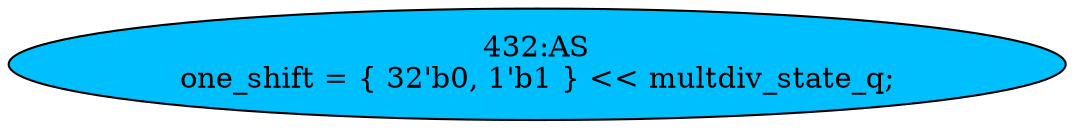 strict digraph "" {
	node [label="\N"];
	"432:AS"	 [ast="<pyverilog.vparser.ast.Assign object at 0x7f65ee970710>",
		def_var="['one_shift']",
		fillcolor=deepskyblue,
		label="432:AS
one_shift = { 32'b0, 1'b1 } << multdiv_state_q;",
		statements="[]",
		style=filled,
		typ=Assign,
		use_var="['multdiv_state_q']"];
}
